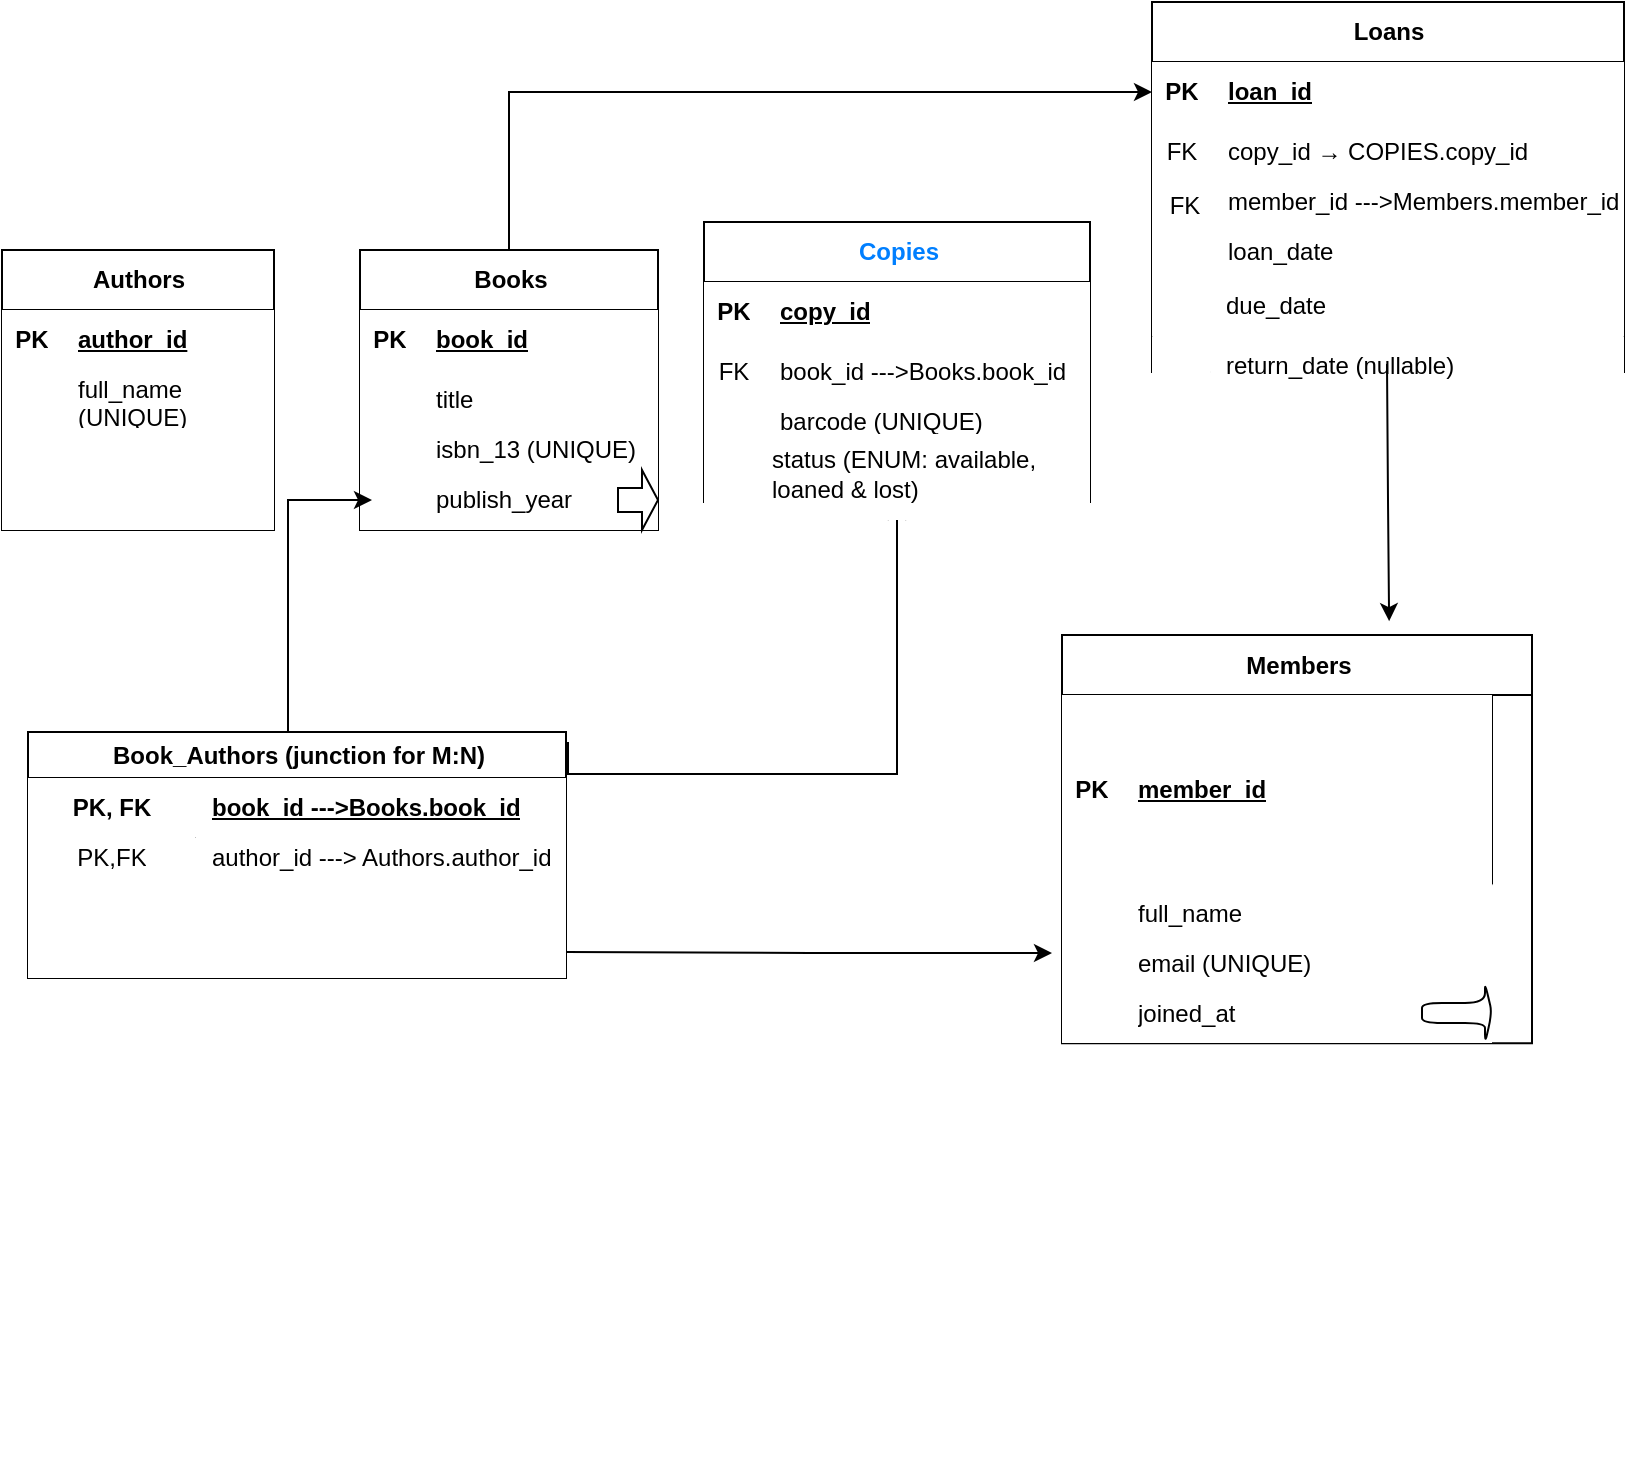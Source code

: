 <mxfile version="28.2.4">
  <diagram id="ZacFoauekb4DlNdkgA2i" name="Page-1">
    <mxGraphModel dx="1152" dy="1371" grid="0" gridSize="10" guides="1" tooltips="1" connect="1" arrows="1" fold="1" page="1" pageScale="1" pageWidth="1100" pageHeight="850" background="#ffffff" math="0" shadow="0">
      <root>
        <mxCell id="0" />
        <mxCell id="1" parent="0" />
        <mxCell id="6LDExQiUTgu-Z8wojiLd-9" value="&lt;font style=&quot;color: light-dark(rgb(0, 0, 0), rgb(0, 127, 255));&quot;&gt;Members&lt;/font&gt;" style="shape=table;startSize=30;container=1;collapsible=1;childLayout=tableLayout;fixedRows=1;rowLines=0;fontStyle=1;align=center;resizeLast=1;html=1;fillColor=none;" vertex="1" parent="1">
          <mxGeometry x="685" y="-412.5" width="235" height="204.091" as="geometry" />
        </mxCell>
        <mxCell id="6LDExQiUTgu-Z8wojiLd-10" value="" style="shape=tableRow;horizontal=0;startSize=0;swimlaneHead=0;swimlaneBody=0;fillColor=light-dark(#FFFFFF,#3399FF);collapsible=0;dropTarget=0;points=[[0,0.5],[1,0.5]];portConstraint=eastwest;top=0;left=0;right=0;bottom=1;" vertex="1" parent="6LDExQiUTgu-Z8wojiLd-9">
          <mxGeometry y="30" width="215" height="94" as="geometry" />
        </mxCell>
        <mxCell id="6LDExQiUTgu-Z8wojiLd-11" value="PK" style="shape=partialRectangle;connectable=0;fillColor=light-dark(#FFFFFF,#3399FF);top=0;left=0;bottom=0;right=0;fontStyle=1;overflow=hidden;whiteSpace=wrap;html=1;" vertex="1" parent="6LDExQiUTgu-Z8wojiLd-10">
          <mxGeometry width="30" height="94" as="geometry">
            <mxRectangle width="30" height="94" as="alternateBounds" />
          </mxGeometry>
        </mxCell>
        <mxCell id="6LDExQiUTgu-Z8wojiLd-12" value="member_id" style="shape=partialRectangle;connectable=0;fillColor=light-dark(#FFFFFF,#3399FF);top=0;left=0;bottom=0;right=0;align=left;spacingLeft=6;fontStyle=5;overflow=hidden;whiteSpace=wrap;html=1;" vertex="1" parent="6LDExQiUTgu-Z8wojiLd-10">
          <mxGeometry x="30" width="185" height="94" as="geometry">
            <mxRectangle width="185" height="94" as="alternateBounds" />
          </mxGeometry>
        </mxCell>
        <mxCell id="6LDExQiUTgu-Z8wojiLd-130" value="" style="shape=singleArrow;whiteSpace=wrap;html=1;arrowWidth=0.4;arrowSize=0.4;fillColor=none;startSize=30;fontStyle=1;" vertex="1" parent="6LDExQiUTgu-Z8wojiLd-10">
          <mxGeometry x="215" height="94" as="geometry">
            <mxRectangle height="94" as="alternateBounds" />
          </mxGeometry>
        </mxCell>
        <mxCell id="6LDExQiUTgu-Z8wojiLd-13" value="" style="shape=tableRow;horizontal=0;startSize=0;swimlaneHead=0;swimlaneBody=0;fillColor=light-dark(#FFFFFF,#3399FF);collapsible=0;dropTarget=0;points=[[0,0.5],[1,0.5]];portConstraint=eastwest;top=0;left=0;right=0;bottom=0;" vertex="1" parent="6LDExQiUTgu-Z8wojiLd-9">
          <mxGeometry y="124" width="215" height="30" as="geometry" />
        </mxCell>
        <mxCell id="6LDExQiUTgu-Z8wojiLd-14" value="" style="shape=partialRectangle;connectable=0;fillColor=light-dark(#FFFFFF,#3399FF);top=0;left=0;bottom=0;right=0;editable=1;overflow=hidden;whiteSpace=wrap;html=1;" vertex="1" parent="6LDExQiUTgu-Z8wojiLd-13">
          <mxGeometry width="30" height="30" as="geometry">
            <mxRectangle width="30" height="30" as="alternateBounds" />
          </mxGeometry>
        </mxCell>
        <mxCell id="6LDExQiUTgu-Z8wojiLd-15" value="full_name" style="shape=partialRectangle;connectable=0;fillColor=light-dark(#FFFFFF,#3399FF);top=0;left=0;bottom=0;right=0;align=left;spacingLeft=6;overflow=hidden;whiteSpace=wrap;html=1;" vertex="1" parent="6LDExQiUTgu-Z8wojiLd-13">
          <mxGeometry x="30" width="185" height="30" as="geometry">
            <mxRectangle width="185" height="30" as="alternateBounds" />
          </mxGeometry>
        </mxCell>
        <mxCell id="6LDExQiUTgu-Z8wojiLd-16" value="" style="shape=tableRow;horizontal=0;startSize=0;swimlaneHead=0;swimlaneBody=0;fillColor=light-dark(#FFFFFF,#3399FF);collapsible=0;dropTarget=0;points=[[0,0.5],[1,0.5]];portConstraint=eastwest;top=0;left=0;right=0;bottom=0;" vertex="1" parent="6LDExQiUTgu-Z8wojiLd-9">
          <mxGeometry y="154" width="215" height="20" as="geometry" />
        </mxCell>
        <mxCell id="6LDExQiUTgu-Z8wojiLd-17" value="" style="shape=partialRectangle;connectable=0;fillColor=light-dark(#FFFFFF,#3399FF);top=0;left=0;bottom=0;right=0;editable=1;overflow=hidden;whiteSpace=wrap;html=1;" vertex="1" parent="6LDExQiUTgu-Z8wojiLd-16">
          <mxGeometry width="30" height="20" as="geometry">
            <mxRectangle width="30" height="20" as="alternateBounds" />
          </mxGeometry>
        </mxCell>
        <mxCell id="6LDExQiUTgu-Z8wojiLd-18" value="email (UNIQUE)" style="shape=partialRectangle;connectable=0;fillColor=light-dark(#FFFFFF,#3399FF);top=0;left=0;bottom=0;right=0;align=left;spacingLeft=6;overflow=hidden;whiteSpace=wrap;html=1;" vertex="1" parent="6LDExQiUTgu-Z8wojiLd-16">
          <mxGeometry x="30" width="185" height="20" as="geometry">
            <mxRectangle width="185" height="20" as="alternateBounds" />
          </mxGeometry>
        </mxCell>
        <mxCell id="6LDExQiUTgu-Z8wojiLd-19" value="" style="shape=tableRow;horizontal=0;startSize=0;swimlaneHead=0;swimlaneBody=0;fillColor=light-dark(#FFFFFF,#3399FF);collapsible=0;dropTarget=0;points=[[0,0.5],[1,0.5]];portConstraint=eastwest;top=0;left=0;right=0;bottom=0;" vertex="1" parent="6LDExQiUTgu-Z8wojiLd-9">
          <mxGeometry y="174" width="215" height="30" as="geometry" />
        </mxCell>
        <mxCell id="6LDExQiUTgu-Z8wojiLd-20" value="" style="shape=partialRectangle;connectable=0;fillColor=light-dark(#FFFFFF,#3399FF);top=0;left=0;bottom=0;right=0;editable=1;overflow=hidden;whiteSpace=wrap;html=1;" vertex="1" parent="6LDExQiUTgu-Z8wojiLd-19">
          <mxGeometry width="30" height="30" as="geometry">
            <mxRectangle width="30" height="30" as="alternateBounds" />
          </mxGeometry>
        </mxCell>
        <mxCell id="6LDExQiUTgu-Z8wojiLd-21" value="joined_at" style="shape=partialRectangle;connectable=0;fillColor=light-dark(#FFFFFF,#3399FF);top=0;left=0;bottom=0;right=0;align=left;spacingLeft=6;overflow=hidden;whiteSpace=wrap;html=1;" vertex="1" parent="6LDExQiUTgu-Z8wojiLd-19">
          <mxGeometry x="30" width="150" height="30" as="geometry">
            <mxRectangle width="150" height="30" as="alternateBounds" />
          </mxGeometry>
        </mxCell>
        <mxCell id="6LDExQiUTgu-Z8wojiLd-114" value="" style="shape=singleArrow;whiteSpace=wrap;html=1;arrowWidth=0.333;arrowSize=0.1;fillColor=light-dark(#FFFFFF,#FFFFFF);strokeColor=light-dark(#000000,#000000);rounded=1;" vertex="1" parent="6LDExQiUTgu-Z8wojiLd-19">
          <mxGeometry x="180" width="35" height="30" as="geometry">
            <mxRectangle width="35" height="30" as="alternateBounds" />
          </mxGeometry>
        </mxCell>
        <mxCell id="6LDExQiUTgu-Z8wojiLd-23" value="&lt;font style=&quot;color: light-dark(rgb(0, 0, 0), rgb(0, 127, 255));&quot;&gt;Authors&lt;/font&gt;" style="shape=table;startSize=30;container=1;collapsible=1;childLayout=tableLayout;fixedRows=1;rowLines=0;fontStyle=1;align=center;resizeLast=1;html=1;fillColor=none;" vertex="1" parent="1">
          <mxGeometry x="155" y="-605" width="136" height="140" as="geometry" />
        </mxCell>
        <mxCell id="6LDExQiUTgu-Z8wojiLd-24" value="" style="shape=tableRow;horizontal=0;startSize=0;swimlaneHead=0;swimlaneBody=0;fillColor=light-dark(#FFFFFF,#3399FF);collapsible=0;dropTarget=0;points=[[0,0.5],[1,0.5]];portConstraint=eastwest;top=0;left=0;right=0;bottom=1;" vertex="1" parent="6LDExQiUTgu-Z8wojiLd-23">
          <mxGeometry y="30" width="136" height="30" as="geometry" />
        </mxCell>
        <mxCell id="6LDExQiUTgu-Z8wojiLd-25" value="PK" style="shape=partialRectangle;connectable=0;fillColor=light-dark(#FFFFFF,#3399FF);top=0;left=0;bottom=0;right=0;fontStyle=1;overflow=hidden;whiteSpace=wrap;html=1;" vertex="1" parent="6LDExQiUTgu-Z8wojiLd-24">
          <mxGeometry width="30" height="30" as="geometry">
            <mxRectangle width="30" height="30" as="alternateBounds" />
          </mxGeometry>
        </mxCell>
        <mxCell id="6LDExQiUTgu-Z8wojiLd-26" value="author_id" style="shape=partialRectangle;connectable=0;fillColor=light-dark(#FFFFFF,#3399FF);top=0;left=0;bottom=0;right=0;align=left;spacingLeft=6;fontStyle=5;overflow=hidden;whiteSpace=wrap;html=1;" vertex="1" parent="6LDExQiUTgu-Z8wojiLd-24">
          <mxGeometry x="30" width="106" height="30" as="geometry">
            <mxRectangle width="106" height="30" as="alternateBounds" />
          </mxGeometry>
        </mxCell>
        <mxCell id="6LDExQiUTgu-Z8wojiLd-27" value="" style="shape=tableRow;horizontal=0;startSize=0;swimlaneHead=0;swimlaneBody=0;fillColor=light-dark(#FFFFFF,#3399FF);collapsible=0;dropTarget=0;points=[[0,0.5],[1,0.5]];portConstraint=eastwest;top=0;left=0;right=0;bottom=0;" vertex="1" parent="6LDExQiUTgu-Z8wojiLd-23">
          <mxGeometry y="60" width="136" height="30" as="geometry" />
        </mxCell>
        <mxCell id="6LDExQiUTgu-Z8wojiLd-28" value="" style="shape=partialRectangle;connectable=0;fillColor=light-dark(#FFFFFF,#3399FF);top=0;left=0;bottom=0;right=0;editable=1;overflow=hidden;whiteSpace=wrap;html=1;" vertex="1" parent="6LDExQiUTgu-Z8wojiLd-27">
          <mxGeometry width="30" height="30" as="geometry">
            <mxRectangle width="30" height="30" as="alternateBounds" />
          </mxGeometry>
        </mxCell>
        <mxCell id="6LDExQiUTgu-Z8wojiLd-29" value="full_name (UNIQUE)" style="shape=partialRectangle;connectable=0;fillColor=light-dark(#FFFFFF,#3399FF);top=0;left=0;bottom=0;right=0;align=left;spacingLeft=6;overflow=hidden;whiteSpace=wrap;html=1;" vertex="1" parent="6LDExQiUTgu-Z8wojiLd-27">
          <mxGeometry x="30" width="106" height="30" as="geometry">
            <mxRectangle width="106" height="30" as="alternateBounds" />
          </mxGeometry>
        </mxCell>
        <mxCell id="6LDExQiUTgu-Z8wojiLd-30" value="" style="shape=tableRow;horizontal=0;startSize=0;swimlaneHead=0;swimlaneBody=0;fillColor=light-dark(#FFFFFF,#3399FF);collapsible=0;dropTarget=0;points=[[0,0.5],[1,0.5]];portConstraint=eastwest;top=0;left=0;right=0;bottom=0;" vertex="1" parent="6LDExQiUTgu-Z8wojiLd-23">
          <mxGeometry y="90" width="136" height="20" as="geometry" />
        </mxCell>
        <mxCell id="6LDExQiUTgu-Z8wojiLd-31" value="" style="shape=partialRectangle;connectable=0;fillColor=light-dark(#FFFFFF,#3399FF);top=0;left=0;bottom=0;right=0;editable=1;overflow=hidden;whiteSpace=wrap;html=1;" vertex="1" parent="6LDExQiUTgu-Z8wojiLd-30">
          <mxGeometry width="30" height="20" as="geometry">
            <mxRectangle width="30" height="20" as="alternateBounds" />
          </mxGeometry>
        </mxCell>
        <mxCell id="6LDExQiUTgu-Z8wojiLd-32" value="" style="shape=partialRectangle;connectable=0;fillColor=light-dark(#FFFFFF,#3399FF);top=0;left=0;bottom=0;right=0;align=left;spacingLeft=6;overflow=hidden;whiteSpace=wrap;html=1;" vertex="1" parent="6LDExQiUTgu-Z8wojiLd-30">
          <mxGeometry x="30" width="106" height="20" as="geometry">
            <mxRectangle width="106" height="20" as="alternateBounds" />
          </mxGeometry>
        </mxCell>
        <mxCell id="6LDExQiUTgu-Z8wojiLd-33" value="" style="shape=tableRow;horizontal=0;startSize=0;swimlaneHead=0;swimlaneBody=0;fillColor=light-dark(#FFFFFF,#3399FF);collapsible=0;dropTarget=0;points=[[0,0.5],[1,0.5]];portConstraint=eastwest;top=0;left=0;right=0;bottom=0;" vertex="1" parent="6LDExQiUTgu-Z8wojiLd-23">
          <mxGeometry y="110" width="136" height="30" as="geometry" />
        </mxCell>
        <mxCell id="6LDExQiUTgu-Z8wojiLd-34" value="" style="shape=partialRectangle;connectable=0;fillColor=light-dark(#FFFFFF,#3399FF);top=0;left=0;bottom=0;right=0;editable=1;overflow=hidden;whiteSpace=wrap;html=1;" vertex="1" parent="6LDExQiUTgu-Z8wojiLd-33">
          <mxGeometry width="30" height="30" as="geometry">
            <mxRectangle width="30" height="30" as="alternateBounds" />
          </mxGeometry>
        </mxCell>
        <mxCell id="6LDExQiUTgu-Z8wojiLd-35" value="" style="shape=partialRectangle;connectable=0;fillColor=light-dark(#FFFFFF,#3399FF);top=0;left=0;bottom=0;right=0;align=left;spacingLeft=6;overflow=hidden;whiteSpace=wrap;html=1;" vertex="1" parent="6LDExQiUTgu-Z8wojiLd-33">
          <mxGeometry x="30" width="106" height="30" as="geometry">
            <mxRectangle width="106" height="30" as="alternateBounds" />
          </mxGeometry>
        </mxCell>
        <mxCell id="6LDExQiUTgu-Z8wojiLd-122" value="" style="edgeStyle=orthogonalEdgeStyle;rounded=0;orthogonalLoop=1;jettySize=auto;html=1;entryX=0;entryY=0.5;entryDx=0;entryDy=0;strokeColor=light-dark(#000000,#000000);" edge="1" parent="1" source="6LDExQiUTgu-Z8wojiLd-36" target="6LDExQiUTgu-Z8wojiLd-76">
          <mxGeometry relative="1" as="geometry">
            <mxPoint x="474" y="-741" as="targetPoint" />
          </mxGeometry>
        </mxCell>
        <mxCell id="6LDExQiUTgu-Z8wojiLd-36" value="&lt;font style=&quot;color: light-dark(rgb(0, 0, 0), rgb(0, 127, 255));&quot;&gt;Books&lt;/font&gt;" style="shape=table;startSize=30;container=1;collapsible=1;childLayout=tableLayout;fixedRows=1;rowLines=0;fontStyle=1;align=center;resizeLast=1;html=1;fillColor=none;" vertex="1" parent="1">
          <mxGeometry x="334" y="-605" width="149" height="140" as="geometry" />
        </mxCell>
        <mxCell id="6LDExQiUTgu-Z8wojiLd-37" value="" style="shape=tableRow;horizontal=0;startSize=0;swimlaneHead=0;swimlaneBody=0;fillColor=light-dark(#FFFFFF,#3399FF);collapsible=0;dropTarget=0;points=[[0,0.5],[1,0.5]];portConstraint=eastwest;top=0;left=0;right=0;bottom=1;" vertex="1" parent="6LDExQiUTgu-Z8wojiLd-36">
          <mxGeometry y="30" width="149" height="30" as="geometry" />
        </mxCell>
        <mxCell id="6LDExQiUTgu-Z8wojiLd-38" value="PK" style="shape=partialRectangle;connectable=0;fillColor=light-dark(#FFFFFF,#3399FF);top=0;left=0;bottom=0;right=0;fontStyle=1;overflow=hidden;whiteSpace=wrap;html=1;" vertex="1" parent="6LDExQiUTgu-Z8wojiLd-37">
          <mxGeometry width="30" height="30" as="geometry">
            <mxRectangle width="30" height="30" as="alternateBounds" />
          </mxGeometry>
        </mxCell>
        <mxCell id="6LDExQiUTgu-Z8wojiLd-39" value="book_id" style="shape=partialRectangle;connectable=0;fillColor=light-dark(#FFFFFF,#3399FF);top=0;left=0;bottom=0;right=0;align=left;spacingLeft=6;fontStyle=5;overflow=hidden;whiteSpace=wrap;html=1;" vertex="1" parent="6LDExQiUTgu-Z8wojiLd-37">
          <mxGeometry x="30" width="119" height="30" as="geometry">
            <mxRectangle width="119" height="30" as="alternateBounds" />
          </mxGeometry>
        </mxCell>
        <mxCell id="6LDExQiUTgu-Z8wojiLd-40" value="" style="shape=tableRow;horizontal=0;startSize=0;swimlaneHead=0;swimlaneBody=0;fillColor=light-dark(#FFFFFF,#3399FF);collapsible=0;dropTarget=0;points=[[0,0.5],[1,0.5]];portConstraint=eastwest;top=0;left=0;right=0;bottom=0;" vertex="1" parent="6LDExQiUTgu-Z8wojiLd-36">
          <mxGeometry y="60" width="149" height="30" as="geometry" />
        </mxCell>
        <mxCell id="6LDExQiUTgu-Z8wojiLd-41" value="" style="shape=partialRectangle;connectable=0;fillColor=light-dark(#FFFFFF,#3399FF);top=0;left=0;bottom=0;right=0;editable=1;overflow=hidden;whiteSpace=wrap;html=1;" vertex="1" parent="6LDExQiUTgu-Z8wojiLd-40">
          <mxGeometry width="30" height="30" as="geometry">
            <mxRectangle width="30" height="30" as="alternateBounds" />
          </mxGeometry>
        </mxCell>
        <mxCell id="6LDExQiUTgu-Z8wojiLd-42" value="title" style="shape=partialRectangle;connectable=0;fillColor=light-dark(#FFFFFF,#3399FF);top=0;left=0;bottom=0;right=0;align=left;spacingLeft=6;overflow=hidden;whiteSpace=wrap;html=1;" vertex="1" parent="6LDExQiUTgu-Z8wojiLd-40">
          <mxGeometry x="30" width="119" height="30" as="geometry">
            <mxRectangle width="119" height="30" as="alternateBounds" />
          </mxGeometry>
        </mxCell>
        <mxCell id="6LDExQiUTgu-Z8wojiLd-43" value="" style="shape=tableRow;horizontal=0;startSize=0;swimlaneHead=0;swimlaneBody=0;fillColor=light-dark(#FFFFFF,#3399FF);collapsible=0;dropTarget=0;points=[[0,0.5],[1,0.5]];portConstraint=eastwest;top=0;left=0;right=0;bottom=0;" vertex="1" parent="6LDExQiUTgu-Z8wojiLd-36">
          <mxGeometry y="90" width="149" height="20" as="geometry" />
        </mxCell>
        <mxCell id="6LDExQiUTgu-Z8wojiLd-44" value="" style="shape=partialRectangle;connectable=0;fillColor=light-dark(#FFFFFF,#3399FF);top=0;left=0;bottom=0;right=0;editable=1;overflow=hidden;whiteSpace=wrap;html=1;" vertex="1" parent="6LDExQiUTgu-Z8wojiLd-43">
          <mxGeometry width="30" height="20" as="geometry">
            <mxRectangle width="30" height="20" as="alternateBounds" />
          </mxGeometry>
        </mxCell>
        <mxCell id="6LDExQiUTgu-Z8wojiLd-45" value="isbn_13 (UNIQUE)" style="shape=partialRectangle;connectable=0;fillColor=light-dark(#FFFFFF,#3399FF);top=0;left=0;bottom=0;right=0;align=left;spacingLeft=6;overflow=hidden;whiteSpace=wrap;html=1;" vertex="1" parent="6LDExQiUTgu-Z8wojiLd-43">
          <mxGeometry x="30" width="119" height="20" as="geometry">
            <mxRectangle width="119" height="20" as="alternateBounds" />
          </mxGeometry>
        </mxCell>
        <mxCell id="6LDExQiUTgu-Z8wojiLd-46" value="" style="shape=tableRow;horizontal=0;startSize=0;swimlaneHead=0;swimlaneBody=0;fillColor=light-dark(#FFFFFF,#3399FF);collapsible=0;dropTarget=0;points=[[0,0.5],[1,0.5]];portConstraint=eastwest;top=0;left=0;right=0;bottom=0;" vertex="1" parent="6LDExQiUTgu-Z8wojiLd-36">
          <mxGeometry y="110" width="149" height="30" as="geometry" />
        </mxCell>
        <mxCell id="6LDExQiUTgu-Z8wojiLd-47" value="" style="shape=partialRectangle;connectable=0;fillColor=light-dark(#FFFFFF,#3399FF);top=0;left=0;bottom=0;right=0;editable=1;overflow=hidden;whiteSpace=wrap;html=1;" vertex="1" parent="6LDExQiUTgu-Z8wojiLd-46">
          <mxGeometry width="30" height="30" as="geometry">
            <mxRectangle width="30" height="30" as="alternateBounds" />
          </mxGeometry>
        </mxCell>
        <mxCell id="6LDExQiUTgu-Z8wojiLd-48" value="publish_year" style="shape=partialRectangle;connectable=0;fillColor=light-dark(#FFFFFF,#3399FF);top=0;left=0;bottom=0;right=0;align=left;spacingLeft=6;overflow=hidden;whiteSpace=wrap;html=1;" vertex="1" parent="6LDExQiUTgu-Z8wojiLd-46">
          <mxGeometry x="30" width="99" height="30" as="geometry">
            <mxRectangle width="99" height="30" as="alternateBounds" />
          </mxGeometry>
        </mxCell>
        <mxCell id="6LDExQiUTgu-Z8wojiLd-107" value="" style="shape=singleArrow;whiteSpace=wrap;html=1;arrowWidth=0.4;arrowSize=0.4;fillColor=none;startSize=23;fontStyle=1;" vertex="1" parent="6LDExQiUTgu-Z8wojiLd-46">
          <mxGeometry x="129" width="20" height="30" as="geometry">
            <mxRectangle width="20" height="30" as="alternateBounds" />
          </mxGeometry>
        </mxCell>
        <mxCell id="6LDExQiUTgu-Z8wojiLd-108" value="" style="edgeStyle=orthogonalEdgeStyle;rounded=0;orthogonalLoop=1;jettySize=auto;html=1;strokeColor=light-dark(#000000,#000000);" edge="1" parent="1">
          <mxGeometry relative="1" as="geometry">
            <mxPoint x="298" y="-364" as="sourcePoint" />
            <mxPoint x="340" y="-480" as="targetPoint" />
            <Array as="points">
              <mxPoint x="298" y="-480" />
            </Array>
          </mxGeometry>
        </mxCell>
        <mxCell id="6LDExQiUTgu-Z8wojiLd-113" value="" style="edgeStyle=orthogonalEdgeStyle;rounded=0;orthogonalLoop=1;jettySize=auto;html=1;strokeColor=light-dark(#000000,#000000);entryX=0.5;entryY=1;entryDx=0;entryDy=0;" edge="1" parent="1" target="6LDExQiUTgu-Z8wojiLd-62">
          <mxGeometry relative="1" as="geometry">
            <mxPoint x="438" y="-359" as="sourcePoint" />
            <mxPoint x="602" y="-455" as="targetPoint" />
            <Array as="points">
              <mxPoint x="438" y="-343" />
              <mxPoint x="603" y="-343" />
            </Array>
          </mxGeometry>
        </mxCell>
        <mxCell id="6LDExQiUTgu-Z8wojiLd-49" value="&lt;font style=&quot;color: light-dark(rgb(0, 0, 0), rgb(0, 127, 255));&quot;&gt;Book_Authors&amp;nbsp;(junction for M:N)&lt;/font&gt;" style="shape=table;startSize=23;container=1;collapsible=1;childLayout=tableLayout;fixedRows=1;rowLines=0;fontStyle=1;align=center;resizeLast=1;html=1;fillColor=none;" vertex="1" parent="1">
          <mxGeometry x="168" y="-364" width="269" height="123" as="geometry" />
        </mxCell>
        <mxCell id="6LDExQiUTgu-Z8wojiLd-50" value="" style="shape=tableRow;horizontal=0;startSize=0;swimlaneHead=0;swimlaneBody=0;fillColor=light-dark(#FFFFFF,#3399FF);collapsible=0;dropTarget=0;points=[[0,0.5],[1,0.5]];portConstraint=eastwest;top=0;left=0;right=0;bottom=1;" vertex="1" parent="6LDExQiUTgu-Z8wojiLd-49">
          <mxGeometry y="23" width="269" height="30" as="geometry" />
        </mxCell>
        <mxCell id="6LDExQiUTgu-Z8wojiLd-51" value="PK, FK" style="shape=partialRectangle;connectable=0;fillColor=light-dark(#FFFFFF,#3399FF);top=0;left=0;bottom=0;right=0;fontStyle=1;overflow=hidden;whiteSpace=wrap;html=1;" vertex="1" parent="6LDExQiUTgu-Z8wojiLd-50">
          <mxGeometry width="83.75" height="30" as="geometry">
            <mxRectangle width="83.75" height="30" as="alternateBounds" />
          </mxGeometry>
        </mxCell>
        <mxCell id="6LDExQiUTgu-Z8wojiLd-52" value="book_id ---&amp;gt;Books.book_id" style="shape=partialRectangle;connectable=0;fillColor=light-dark(#FFFFFF,#3399FF);top=0;left=0;bottom=0;right=0;align=left;spacingLeft=6;fontStyle=5;overflow=hidden;whiteSpace=wrap;html=1;" vertex="1" parent="6LDExQiUTgu-Z8wojiLd-50">
          <mxGeometry x="83.75" width="185.25" height="30" as="geometry">
            <mxRectangle width="185.25" height="30" as="alternateBounds" />
          </mxGeometry>
        </mxCell>
        <mxCell id="6LDExQiUTgu-Z8wojiLd-53" value="" style="shape=tableRow;horizontal=0;startSize=0;swimlaneHead=0;swimlaneBody=0;fillColor=light-dark(#FFFFFF,#3399FF);collapsible=0;dropTarget=0;points=[[0,0.5],[1,0.5]];portConstraint=eastwest;top=0;left=0;right=0;bottom=0;" vertex="1" parent="6LDExQiUTgu-Z8wojiLd-49">
          <mxGeometry y="53" width="269" height="20" as="geometry" />
        </mxCell>
        <mxCell id="6LDExQiUTgu-Z8wojiLd-54" value="PK,FK" style="shape=partialRectangle;connectable=0;fillColor=light-dark(#FFFFFF,#3399FF);top=0;left=0;bottom=0;right=0;editable=1;overflow=hidden;whiteSpace=wrap;html=1;" vertex="1" parent="6LDExQiUTgu-Z8wojiLd-53">
          <mxGeometry width="83.75" height="20" as="geometry">
            <mxRectangle width="83.75" height="20" as="alternateBounds" />
          </mxGeometry>
        </mxCell>
        <mxCell id="6LDExQiUTgu-Z8wojiLd-55" value="author_id ---&amp;gt; Authors.author_id" style="shape=partialRectangle;connectable=0;fillColor=light-dark(#FFFFFF,#3399FF);top=0;left=0;bottom=0;right=0;align=left;spacingLeft=6;overflow=hidden;whiteSpace=wrap;html=1;" vertex="1" parent="6LDExQiUTgu-Z8wojiLd-53">
          <mxGeometry x="83.75" width="185.25" height="20" as="geometry">
            <mxRectangle width="185.25" height="20" as="alternateBounds" />
          </mxGeometry>
        </mxCell>
        <mxCell id="6LDExQiUTgu-Z8wojiLd-56" value="" style="shape=tableRow;horizontal=0;startSize=0;swimlaneHead=0;swimlaneBody=0;fillColor=light-dark(#FFFFFF,#3399FF);collapsible=0;dropTarget=0;points=[[0,0.5],[1,0.5]];portConstraint=eastwest;top=0;left=0;right=0;bottom=0;" vertex="1" parent="6LDExQiUTgu-Z8wojiLd-49">
          <mxGeometry y="73" width="269" height="20" as="geometry" />
        </mxCell>
        <mxCell id="6LDExQiUTgu-Z8wojiLd-57" value="" style="shape=partialRectangle;connectable=0;fillColor=light-dark(#FFFFFF,#3399FF);top=0;left=0;bottom=0;right=0;editable=1;overflow=hidden;whiteSpace=wrap;html=1;" vertex="1" parent="6LDExQiUTgu-Z8wojiLd-56">
          <mxGeometry width="83.75" height="20" as="geometry">
            <mxRectangle width="83.75" height="20" as="alternateBounds" />
          </mxGeometry>
        </mxCell>
        <mxCell id="6LDExQiUTgu-Z8wojiLd-58" value="" style="shape=partialRectangle;connectable=0;fillColor=light-dark(#FFFFFF,#3399FF);top=0;left=0;bottom=0;right=0;align=left;spacingLeft=6;overflow=hidden;whiteSpace=wrap;html=1;" vertex="1" parent="6LDExQiUTgu-Z8wojiLd-56">
          <mxGeometry x="83.75" width="185.25" height="20" as="geometry">
            <mxRectangle width="185.25" height="20" as="alternateBounds" />
          </mxGeometry>
        </mxCell>
        <mxCell id="6LDExQiUTgu-Z8wojiLd-59" value="" style="shape=tableRow;horizontal=0;startSize=0;swimlaneHead=0;swimlaneBody=0;fillColor=light-dark(#FFFFFF,#3399FF);collapsible=0;dropTarget=0;points=[[0,0.5],[1,0.5]];portConstraint=eastwest;top=0;left=0;right=0;bottom=0;" vertex="1" parent="6LDExQiUTgu-Z8wojiLd-49">
          <mxGeometry y="93" width="269" height="30" as="geometry" />
        </mxCell>
        <mxCell id="6LDExQiUTgu-Z8wojiLd-60" value="" style="shape=partialRectangle;connectable=0;fillColor=light-dark(#FFFFFF,#3399FF);top=0;left=0;bottom=0;right=0;editable=1;overflow=hidden;whiteSpace=wrap;html=1;" vertex="1" parent="6LDExQiUTgu-Z8wojiLd-59">
          <mxGeometry width="83.75" height="30" as="geometry">
            <mxRectangle width="83.75" height="30" as="alternateBounds" />
          </mxGeometry>
        </mxCell>
        <mxCell id="6LDExQiUTgu-Z8wojiLd-61" value="" style="shape=partialRectangle;connectable=0;fillColor=light-dark(#FFFFFF,#3399FF);top=0;left=0;bottom=0;right=0;align=left;spacingLeft=6;overflow=hidden;whiteSpace=wrap;html=1;" vertex="1" parent="6LDExQiUTgu-Z8wojiLd-59">
          <mxGeometry x="83.75" width="185.25" height="30" as="geometry">
            <mxRectangle width="185.25" height="30" as="alternateBounds" />
          </mxGeometry>
        </mxCell>
        <mxCell id="6LDExQiUTgu-Z8wojiLd-62" value="&lt;font color=&quot;#007fff&quot;&gt;Copies&lt;/font&gt;" style="shape=table;startSize=30;container=1;collapsible=1;childLayout=tableLayout;fixedRows=1;rowLines=0;fontStyle=1;align=center;resizeLast=1;html=1;fillColor=none;" vertex="1" parent="1">
          <mxGeometry x="506" y="-619" width="193" height="140" as="geometry" />
        </mxCell>
        <mxCell id="6LDExQiUTgu-Z8wojiLd-63" value="" style="shape=tableRow;horizontal=0;startSize=0;swimlaneHead=0;swimlaneBody=0;fillColor=light-dark(#FFFFFF,#3399FF);collapsible=0;dropTarget=0;points=[[0,0.5],[1,0.5]];portConstraint=eastwest;top=0;left=0;right=0;bottom=1;" vertex="1" parent="6LDExQiUTgu-Z8wojiLd-62">
          <mxGeometry y="30" width="193" height="30" as="geometry" />
        </mxCell>
        <mxCell id="6LDExQiUTgu-Z8wojiLd-64" value="PK" style="shape=partialRectangle;connectable=0;fillColor=light-dark(#FFFFFF,#3399FF);top=0;left=0;bottom=0;right=0;fontStyle=1;overflow=hidden;whiteSpace=wrap;html=1;" vertex="1" parent="6LDExQiUTgu-Z8wojiLd-63">
          <mxGeometry width="30" height="30" as="geometry">
            <mxRectangle width="30" height="30" as="alternateBounds" />
          </mxGeometry>
        </mxCell>
        <mxCell id="6LDExQiUTgu-Z8wojiLd-65" value="copy_id" style="shape=partialRectangle;connectable=0;fillColor=light-dark(#FFFFFF,#3399FF);top=0;left=0;bottom=0;right=0;align=left;spacingLeft=6;fontStyle=5;overflow=hidden;whiteSpace=wrap;html=1;" vertex="1" parent="6LDExQiUTgu-Z8wojiLd-63">
          <mxGeometry x="30" width="163" height="30" as="geometry">
            <mxRectangle width="163" height="30" as="alternateBounds" />
          </mxGeometry>
        </mxCell>
        <mxCell id="6LDExQiUTgu-Z8wojiLd-66" value="" style="shape=tableRow;horizontal=0;startSize=0;swimlaneHead=0;swimlaneBody=0;fillColor=light-dark(#FFFFFF,#3399FF);collapsible=0;dropTarget=0;points=[[0,0.5],[1,0.5]];portConstraint=eastwest;top=0;left=0;right=0;bottom=0;" vertex="1" parent="6LDExQiUTgu-Z8wojiLd-62">
          <mxGeometry y="60" width="193" height="30" as="geometry" />
        </mxCell>
        <mxCell id="6LDExQiUTgu-Z8wojiLd-67" value="FK" style="shape=partialRectangle;connectable=0;fillColor=light-dark(#FFFFFF,#3399FF);top=0;left=0;bottom=0;right=0;editable=1;overflow=hidden;whiteSpace=wrap;html=1;" vertex="1" parent="6LDExQiUTgu-Z8wojiLd-66">
          <mxGeometry width="30" height="30" as="geometry">
            <mxRectangle width="30" height="30" as="alternateBounds" />
          </mxGeometry>
        </mxCell>
        <mxCell id="6LDExQiUTgu-Z8wojiLd-68" value="book_id ---&amp;gt;Books.book_id" style="shape=partialRectangle;connectable=0;fillColor=light-dark(#FFFFFF,#3399FF);top=0;left=0;bottom=0;right=0;align=left;spacingLeft=6;overflow=hidden;whiteSpace=wrap;html=1;" vertex="1" parent="6LDExQiUTgu-Z8wojiLd-66">
          <mxGeometry x="30" width="163" height="30" as="geometry">
            <mxRectangle width="163" height="30" as="alternateBounds" />
          </mxGeometry>
        </mxCell>
        <mxCell id="6LDExQiUTgu-Z8wojiLd-69" value="" style="shape=tableRow;horizontal=0;startSize=0;swimlaneHead=0;swimlaneBody=0;fillColor=light-dark(#FFFFFF,#3399FF);collapsible=0;dropTarget=0;points=[[0,0.5],[1,0.5]];portConstraint=eastwest;top=0;left=0;right=0;bottom=0;" vertex="1" parent="6LDExQiUTgu-Z8wojiLd-62">
          <mxGeometry y="90" width="193" height="20" as="geometry" />
        </mxCell>
        <mxCell id="6LDExQiUTgu-Z8wojiLd-70" value="" style="shape=partialRectangle;connectable=0;fillColor=light-dark(#FFFFFF,#3399FF);top=0;left=0;bottom=0;right=0;editable=1;overflow=hidden;whiteSpace=wrap;html=1;" vertex="1" parent="6LDExQiUTgu-Z8wojiLd-69">
          <mxGeometry width="30" height="20" as="geometry">
            <mxRectangle width="30" height="20" as="alternateBounds" />
          </mxGeometry>
        </mxCell>
        <mxCell id="6LDExQiUTgu-Z8wojiLd-71" value="barcode (UNIQUE)" style="shape=partialRectangle;connectable=0;fillColor=light-dark(#FFFFFF,#3399FF);top=0;left=0;bottom=0;right=0;align=left;spacingLeft=6;overflow=hidden;whiteSpace=wrap;html=1;" vertex="1" parent="6LDExQiUTgu-Z8wojiLd-69">
          <mxGeometry x="30" width="163" height="20" as="geometry">
            <mxRectangle width="163" height="20" as="alternateBounds" />
          </mxGeometry>
        </mxCell>
        <mxCell id="6LDExQiUTgu-Z8wojiLd-94" value="" style="group" vertex="1" connectable="0" parent="1">
          <mxGeometry x="730" y="-729" width="236" height="736" as="geometry" />
        </mxCell>
        <mxCell id="6LDExQiUTgu-Z8wojiLd-75" value="&lt;font style=&quot;color: light-dark(rgb(0, 0, 0), rgb(0, 127, 255));&quot;&gt;Loans&lt;/font&gt;" style="shape=table;startSize=30;container=1;collapsible=1;childLayout=tableLayout;fixedRows=1;rowLines=0;fontStyle=1;align=center;resizeLast=1;html=1;fillColor=none;" vertex="1" parent="6LDExQiUTgu-Z8wojiLd-94">
          <mxGeometry width="236" height="185.061" as="geometry">
            <mxRectangle x="699" y="307" width="68" height="30" as="alternateBounds" />
          </mxGeometry>
        </mxCell>
        <mxCell id="6LDExQiUTgu-Z8wojiLd-76" value="" style="shape=tableRow;horizontal=0;startSize=0;swimlaneHead=0;swimlaneBody=0;fillColor=light-dark(#FFFFFF,#3399FF);collapsible=0;dropTarget=0;points=[[0,0.5],[1,0.5]];portConstraint=eastwest;top=0;left=0;right=0;bottom=1;" vertex="1" parent="6LDExQiUTgu-Z8wojiLd-75">
          <mxGeometry y="30" width="236" height="30" as="geometry" />
        </mxCell>
        <mxCell id="6LDExQiUTgu-Z8wojiLd-77" value="PK" style="shape=partialRectangle;connectable=0;fillColor=light-dark(#FFFFFF,#3399FF);top=0;left=0;bottom=0;right=0;fontStyle=1;overflow=hidden;whiteSpace=wrap;html=1;" vertex="1" parent="6LDExQiUTgu-Z8wojiLd-76">
          <mxGeometry width="30" height="30" as="geometry">
            <mxRectangle width="30" height="30" as="alternateBounds" />
          </mxGeometry>
        </mxCell>
        <mxCell id="6LDExQiUTgu-Z8wojiLd-78" value="loan_id" style="shape=partialRectangle;connectable=0;fillColor=light-dark(#FFFFFF,#3399FF);top=0;left=0;bottom=0;right=0;align=left;spacingLeft=6;fontStyle=5;overflow=hidden;whiteSpace=wrap;html=1;" vertex="1" parent="6LDExQiUTgu-Z8wojiLd-76">
          <mxGeometry x="30" width="206" height="30" as="geometry">
            <mxRectangle width="206" height="30" as="alternateBounds" />
          </mxGeometry>
        </mxCell>
        <mxCell id="6LDExQiUTgu-Z8wojiLd-79" value="" style="shape=tableRow;horizontal=0;startSize=0;swimlaneHead=0;swimlaneBody=0;fillColor=light-dark(#FFFFFF,#3399FF);collapsible=0;dropTarget=0;points=[[0,0.5],[1,0.5]];portConstraint=eastwest;top=0;left=0;right=0;bottom=0;" vertex="1" parent="6LDExQiUTgu-Z8wojiLd-75">
          <mxGeometry y="60" width="236" height="30" as="geometry" />
        </mxCell>
        <mxCell id="6LDExQiUTgu-Z8wojiLd-80" value="FK" style="shape=partialRectangle;connectable=0;fillColor=light-dark(#FFFFFF,#3399FF);top=0;left=0;bottom=0;right=0;editable=1;overflow=hidden;whiteSpace=wrap;html=1;" vertex="1" parent="6LDExQiUTgu-Z8wojiLd-79">
          <mxGeometry width="30" height="30" as="geometry">
            <mxRectangle width="30" height="30" as="alternateBounds" />
          </mxGeometry>
        </mxCell>
        <mxCell id="6LDExQiUTgu-Z8wojiLd-81" value=" copy_id → COPIES.copy_id" style="shape=partialRectangle;connectable=0;fillColor=light-dark(#FFFFFF,#3399FF);top=0;left=0;bottom=0;right=0;align=left;spacingLeft=6;overflow=hidden;whiteSpace=wrap;html=1;" vertex="1" parent="6LDExQiUTgu-Z8wojiLd-79">
          <mxGeometry x="30" width="206" height="30" as="geometry">
            <mxRectangle width="206" height="30" as="alternateBounds" />
          </mxGeometry>
        </mxCell>
        <mxCell id="6LDExQiUTgu-Z8wojiLd-82" value="" style="shape=tableRow;horizontal=0;startSize=0;swimlaneHead=0;swimlaneBody=0;fillColor=light-dark(#FFFFFF,#3399FF);collapsible=0;dropTarget=0;points=[[0,0.5],[1,0.5]];portConstraint=eastwest;top=0;left=0;right=0;bottom=0;" vertex="1" parent="6LDExQiUTgu-Z8wojiLd-75">
          <mxGeometry y="90" width="236" height="20" as="geometry" />
        </mxCell>
        <mxCell id="6LDExQiUTgu-Z8wojiLd-83" value="" style="shape=partialRectangle;connectable=0;fillColor=light-dark(#FFFFFF,#3399FF);top=0;left=0;bottom=0;right=0;editable=1;overflow=hidden;whiteSpace=wrap;html=1;" vertex="1" parent="6LDExQiUTgu-Z8wojiLd-82">
          <mxGeometry width="30" height="20" as="geometry">
            <mxRectangle width="30" height="20" as="alternateBounds" />
          </mxGeometry>
        </mxCell>
        <mxCell id="6LDExQiUTgu-Z8wojiLd-84" value="member_id ---&amp;gt;Members.member_id" style="shape=partialRectangle;connectable=0;fillColor=light-dark(#FFFFFF,#3399FF);top=0;left=0;bottom=0;right=0;align=left;spacingLeft=6;overflow=hidden;whiteSpace=wrap;html=1;" vertex="1" parent="6LDExQiUTgu-Z8wojiLd-82">
          <mxGeometry x="30" width="206" height="20" as="geometry">
            <mxRectangle width="206" height="20" as="alternateBounds" />
          </mxGeometry>
        </mxCell>
        <mxCell id="6LDExQiUTgu-Z8wojiLd-85" value="" style="shape=tableRow;horizontal=0;startSize=0;swimlaneHead=0;swimlaneBody=0;fillColor=light-dark(#FFFFFF,#3399FF);collapsible=0;dropTarget=0;points=[[0,0.5],[1,0.5]];portConstraint=eastwest;top=0;left=0;right=0;bottom=0;" vertex="1" parent="6LDExQiUTgu-Z8wojiLd-75">
          <mxGeometry y="110" width="236" height="30" as="geometry" />
        </mxCell>
        <mxCell id="6LDExQiUTgu-Z8wojiLd-86" value="" style="shape=partialRectangle;connectable=0;fillColor=light-dark(#FFFFFF,#3399FF);top=0;left=0;bottom=0;right=0;editable=1;overflow=hidden;whiteSpace=wrap;html=1;" vertex="1" parent="6LDExQiUTgu-Z8wojiLd-85">
          <mxGeometry width="30" height="30" as="geometry">
            <mxRectangle width="30" height="30" as="alternateBounds" />
          </mxGeometry>
        </mxCell>
        <mxCell id="6LDExQiUTgu-Z8wojiLd-87" value="loan_date" style="shape=partialRectangle;connectable=0;fillColor=light-dark(#FFFFFF,#3399FF);top=0;left=0;bottom=0;right=0;align=left;spacingLeft=6;overflow=hidden;whiteSpace=wrap;html=1;" vertex="1" parent="6LDExQiUTgu-Z8wojiLd-85">
          <mxGeometry x="30" width="206" height="30" as="geometry">
            <mxRectangle width="206" height="30" as="alternateBounds" />
          </mxGeometry>
        </mxCell>
        <mxCell id="6LDExQiUTgu-Z8wojiLd-88" value="FK" style="shape=partialRectangle;connectable=0;fillColor=light-dark(#FFFFFF,#3399FF);top=0;left=0;bottom=0;right=0;editable=1;overflow=hidden;whiteSpace=wrap;html=1;" vertex="1" parent="6LDExQiUTgu-Z8wojiLd-94">
          <mxGeometry x="1.934" y="87.556" width="29.016" height="29.848" as="geometry">
            <mxRectangle width="30" height="30" as="alternateBounds" />
          </mxGeometry>
        </mxCell>
        <mxCell id="6LDExQiUTgu-Z8wojiLd-90" value="" style="shape=partialRectangle;connectable=0;fillColor=light-dark(#FFFFFF,#3399FF);top=0;left=0;bottom=0;right=0;editable=1;overflow=hidden;whiteSpace=wrap;html=1;" vertex="1" parent="6LDExQiUTgu-Z8wojiLd-94">
          <mxGeometry y="137.303" width="29.016" height="29.848" as="geometry">
            <mxRectangle width="30" height="30" as="alternateBounds" />
          </mxGeometry>
        </mxCell>
        <mxCell id="6LDExQiUTgu-Z8wojiLd-91" value="due_date" style="shape=partialRectangle;connectable=0;fillColor=light-dark(#FFFFFF,#3399FF);top=0;left=0;bottom=0;right=0;align=left;spacingLeft=6;overflow=hidden;whiteSpace=wrap;html=1;" vertex="1" parent="6LDExQiUTgu-Z8wojiLd-94">
          <mxGeometry x="29.016" y="137.303" width="206.984" height="29.848" as="geometry">
            <mxRectangle width="214" height="30" as="alternateBounds" />
          </mxGeometry>
        </mxCell>
        <mxCell id="6LDExQiUTgu-Z8wojiLd-92" value="" style="shape=partialRectangle;connectable=0;fillColor=light-dark(#FFFFFF,#3399FF);top=0;left=0;bottom=0;right=0;editable=1;overflow=hidden;whiteSpace=wrap;html=1;" vertex="1" parent="6LDExQiUTgu-Z8wojiLd-94">
          <mxGeometry y="167.152" width="29.016" height="29.848" as="geometry">
            <mxRectangle width="30" height="30" as="alternateBounds" />
          </mxGeometry>
        </mxCell>
        <mxCell id="6LDExQiUTgu-Z8wojiLd-93" value="return_date (nullable)" style="shape=partialRectangle;connectable=0;fillColor=light-dark(#FFFFFF,#3399FF);top=0;left=0;bottom=0;right=0;align=left;spacingLeft=6;overflow=hidden;whiteSpace=wrap;html=1;" vertex="1" parent="6LDExQiUTgu-Z8wojiLd-94">
          <mxGeometry x="29.016" y="167.152" width="206.984" height="29.848" as="geometry">
            <mxRectangle width="214" height="30" as="alternateBounds" />
          </mxGeometry>
        </mxCell>
        <mxCell id="6LDExQiUTgu-Z8wojiLd-131" value="" style="edgeStyle=orthogonalEdgeStyle;rounded=0;orthogonalLoop=1;jettySize=auto;html=1;entryX=0.696;entryY=-0.034;entryDx=0;entryDy=0;entryPerimeter=0;strokeColor=light-dark(#000000,#000000);" edge="1" parent="6LDExQiUTgu-Z8wojiLd-94" target="6LDExQiUTgu-Z8wojiLd-9">
          <mxGeometry relative="1" as="geometry">
            <mxPoint x="117.5" y="181.001" as="sourcePoint" />
            <mxPoint x="115.445" y="261.01" as="targetPoint" />
          </mxGeometry>
        </mxCell>
        <mxCell id="6LDExQiUTgu-Z8wojiLd-115" value="" style="edgeStyle=orthogonalEdgeStyle;rounded=0;orthogonalLoop=1;jettySize=auto;html=1;strokeColor=light-dark(#000000,#000000);exitX=1;exitY=0.5;exitDx=0;exitDy=0;" edge="1" parent="1">
          <mxGeometry relative="1" as="geometry">
            <mxPoint x="437" y="-254" as="sourcePoint" />
            <mxPoint x="680" y="-253.5" as="targetPoint" />
          </mxGeometry>
        </mxCell>
        <mxCell id="6LDExQiUTgu-Z8wojiLd-125" value="" style="shape=tableRow;horizontal=0;startSize=0;swimlaneHead=0;swimlaneBody=0;fillColor=light-dark(#FFFFFF,#3399FF);collapsible=0;dropTarget=0;points=[[0,0.5],[1,0.5]];portConstraint=eastwest;top=0;left=0;right=0;bottom=0;" vertex="1" parent="1">
          <mxGeometry x="506" y="-510" width="193" height="40" as="geometry" />
        </mxCell>
        <mxCell id="6LDExQiUTgu-Z8wojiLd-126" value="" style="shape=partialRectangle;connectable=0;fillColor=light-dark(#FFFFFF,#3399FF);top=0;left=0;bottom=0;right=0;editable=1;overflow=hidden;whiteSpace=wrap;html=1;" vertex="1" parent="6LDExQiUTgu-Z8wojiLd-125">
          <mxGeometry width="30" height="20" as="geometry">
            <mxRectangle width="30" height="20" as="alternateBounds" />
          </mxGeometry>
        </mxCell>
        <mxCell id="6LDExQiUTgu-Z8wojiLd-127" value="status (ENUM: available, loaned &amp;amp; lost)" style="shape=partialRectangle;connectable=0;fillColor=light-dark(#FFFFFF,#3399FF);top=0;left=0;bottom=0;right=0;align=left;spacingLeft=6;overflow=hidden;whiteSpace=wrap;html=1;" vertex="1" parent="6LDExQiUTgu-Z8wojiLd-125">
          <mxGeometry x="26" y="-3" width="163" height="40" as="geometry">
            <mxRectangle width="163" height="20" as="alternateBounds" />
          </mxGeometry>
        </mxCell>
      </root>
    </mxGraphModel>
  </diagram>
</mxfile>
